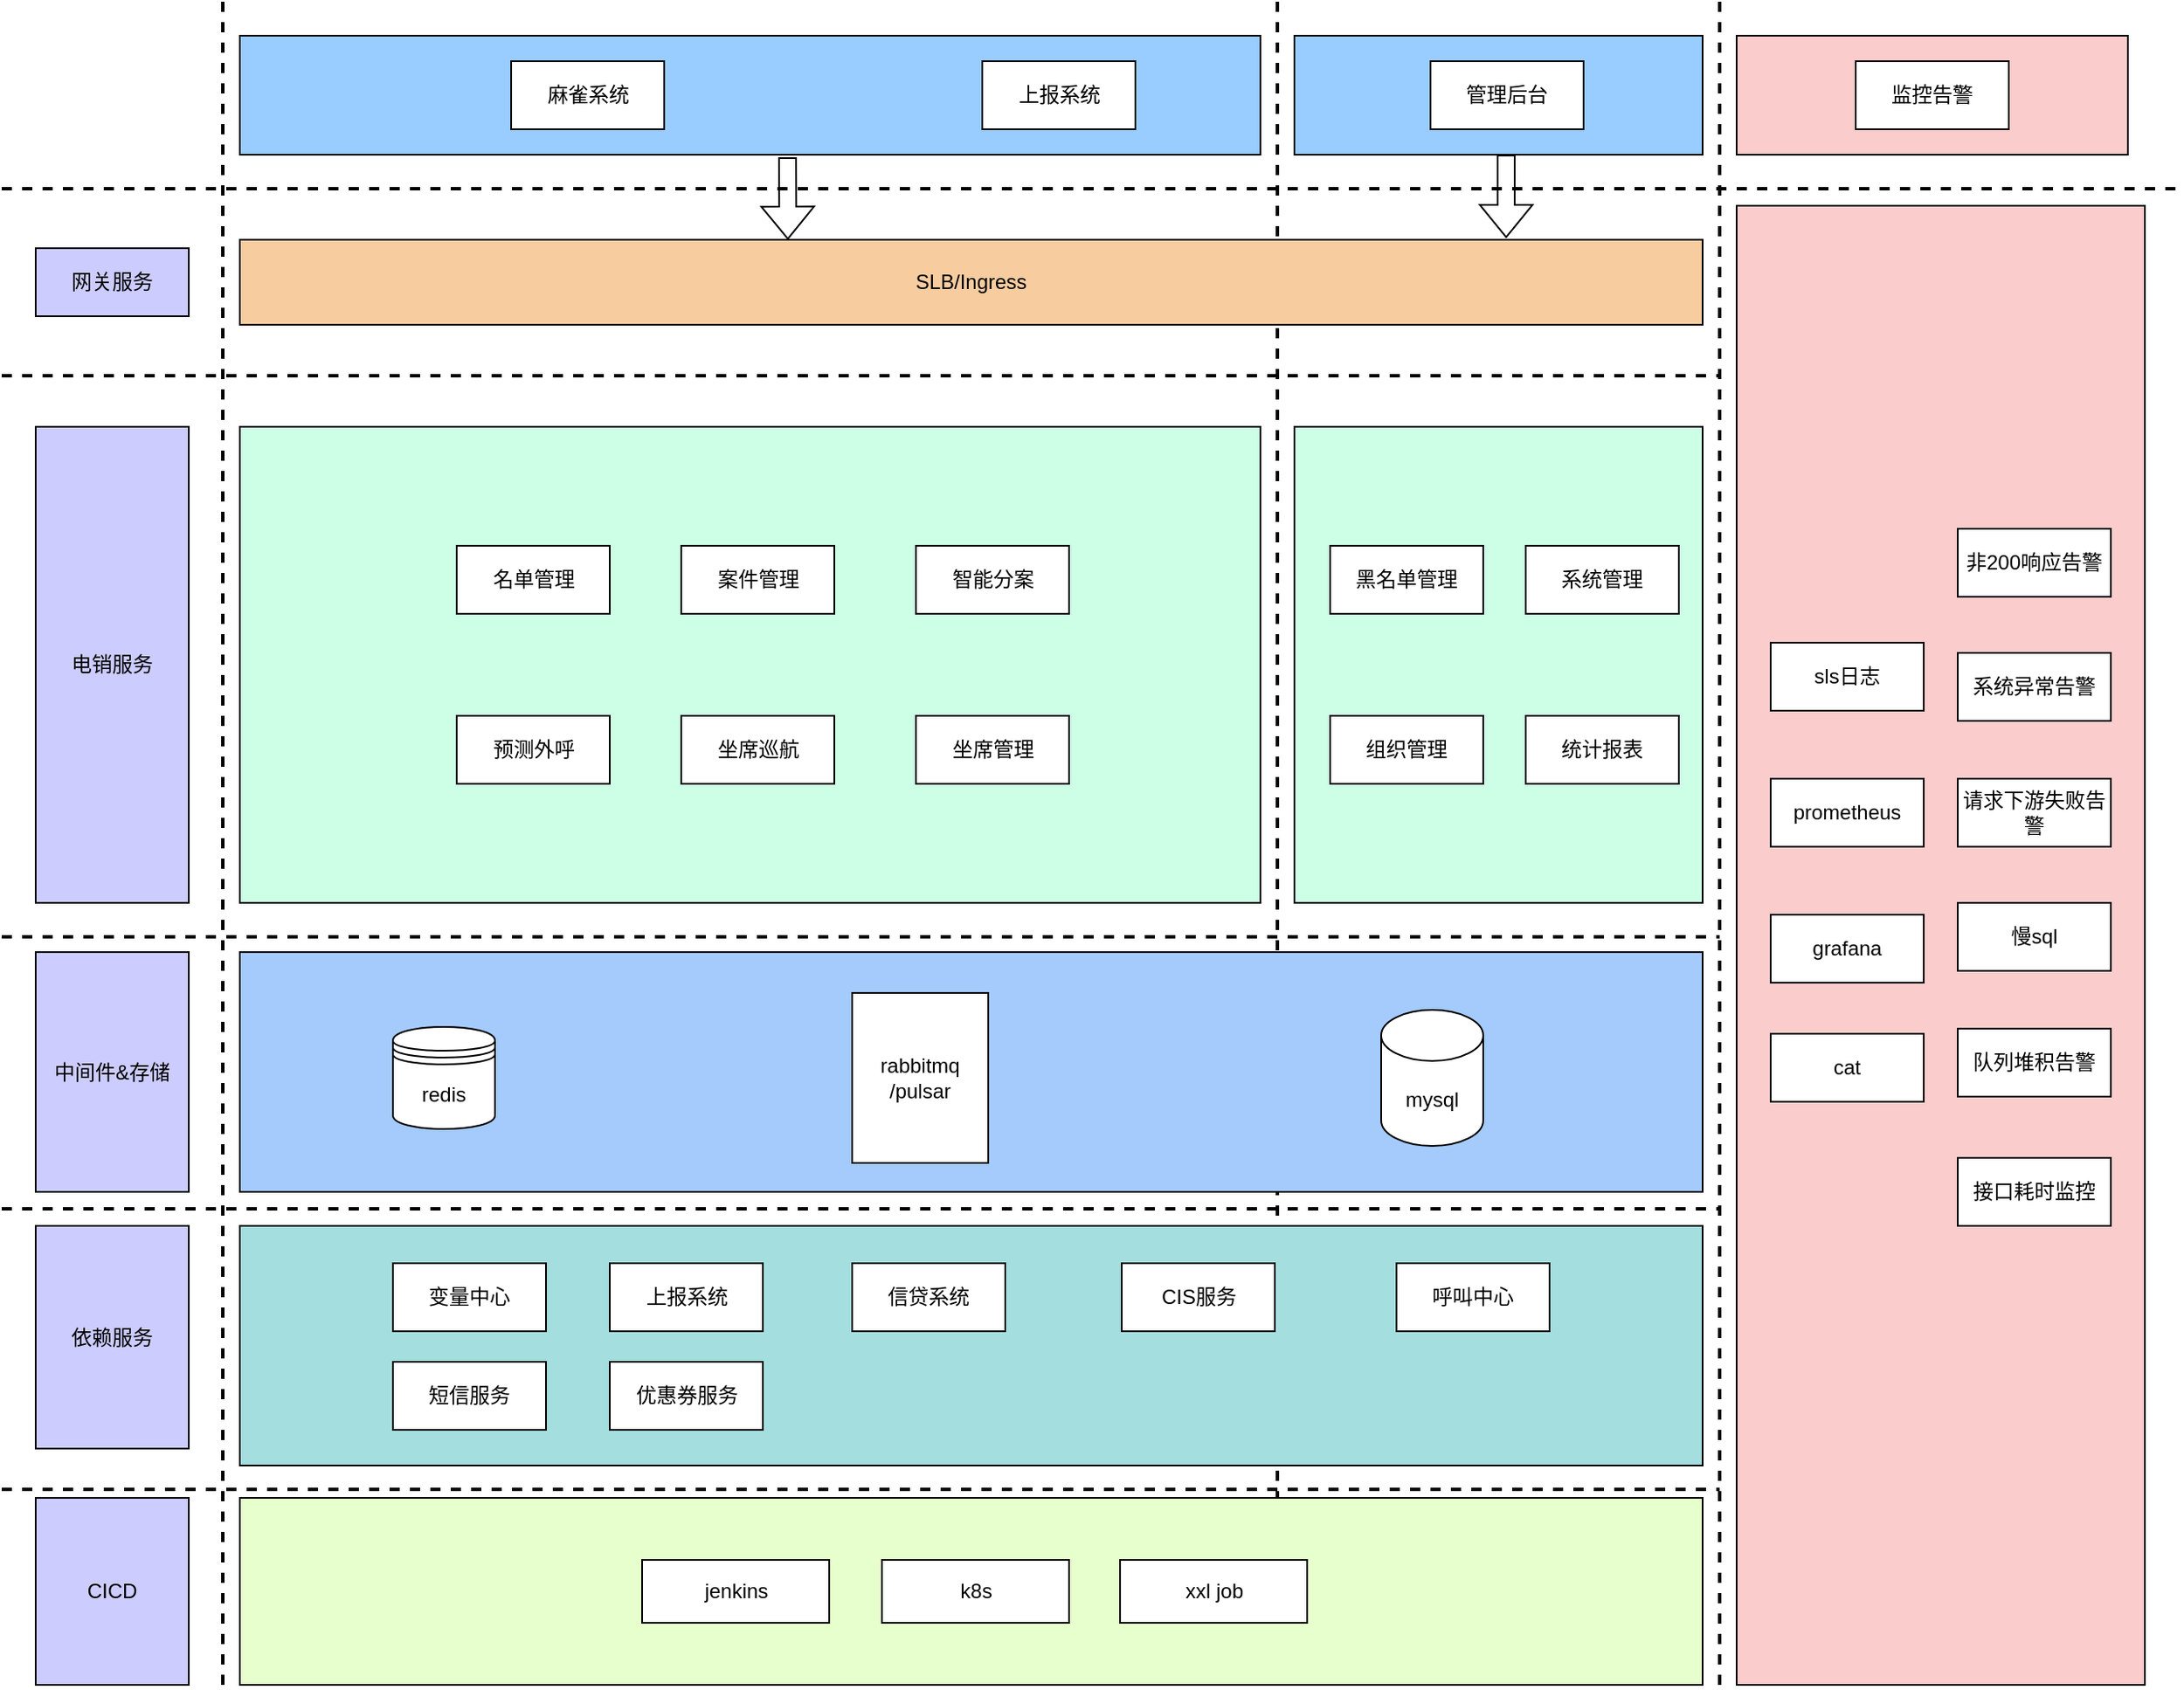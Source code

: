 <mxfile version="21.6.5" type="github">
  <diagram id="C5RBs43oDa-KdzZeNtuy" name="Page-1">
    <mxGraphModel dx="2645" dy="1068" grid="1" gridSize="10" guides="1" tooltips="1" connect="1" arrows="1" fold="1" page="1" pageScale="1" pageWidth="827" pageHeight="1169" math="0" shadow="0">
      <root>
        <mxCell id="WIyWlLk6GJQsqaUBKTNV-0" />
        <mxCell id="WIyWlLk6GJQsqaUBKTNV-1" parent="WIyWlLk6GJQsqaUBKTNV-0" />
        <mxCell id="5eVZPDMPn15s1h4FUccy-0" value="" style="endArrow=none;dashed=1;html=1;rounded=0;strokeWidth=2;" edge="1" parent="WIyWlLk6GJQsqaUBKTNV-1">
          <mxGeometry width="50" height="50" relative="1" as="geometry">
            <mxPoint x="-290" y="880" as="sourcePoint" />
            <mxPoint x="720" y="880" as="targetPoint" />
          </mxGeometry>
        </mxCell>
        <mxCell id="5eVZPDMPn15s1h4FUccy-1" value="" style="rounded=0;whiteSpace=wrap;html=1;fillColor=#99CCFF;" vertex="1" parent="WIyWlLk6GJQsqaUBKTNV-1">
          <mxGeometry x="-150" y="350" width="600" height="70" as="geometry" />
        </mxCell>
        <mxCell id="5eVZPDMPn15s1h4FUccy-2" value="麻雀系统" style="rounded=0;whiteSpace=wrap;html=1;" vertex="1" parent="WIyWlLk6GJQsqaUBKTNV-1">
          <mxGeometry x="9.5" y="365" width="90" height="40" as="geometry" />
        </mxCell>
        <mxCell id="5eVZPDMPn15s1h4FUccy-3" value="上报系统" style="rounded=0;whiteSpace=wrap;html=1;" vertex="1" parent="WIyWlLk6GJQsqaUBKTNV-1">
          <mxGeometry x="286.5" y="365" width="90" height="40" as="geometry" />
        </mxCell>
        <mxCell id="5eVZPDMPn15s1h4FUccy-6" value="" style="endArrow=none;dashed=1;html=1;rounded=0;strokeWidth=2;" edge="1" parent="WIyWlLk6GJQsqaUBKTNV-1">
          <mxGeometry width="50" height="50" relative="1" as="geometry">
            <mxPoint x="-290" y="440" as="sourcePoint" />
            <mxPoint x="990" y="440" as="targetPoint" />
          </mxGeometry>
        </mxCell>
        <mxCell id="5eVZPDMPn15s1h4FUccy-7" value="" style="endArrow=none;dashed=1;html=1;rounded=0;strokeWidth=2;" edge="1" parent="WIyWlLk6GJQsqaUBKTNV-1">
          <mxGeometry width="50" height="50" relative="1" as="geometry">
            <mxPoint x="460" y="330" as="sourcePoint" />
            <mxPoint x="460" y="1320" as="targetPoint" />
          </mxGeometry>
        </mxCell>
        <mxCell id="5eVZPDMPn15s1h4FUccy-8" value="" style="rounded=0;whiteSpace=wrap;html=1;fillColor=#99CCFF;" vertex="1" parent="WIyWlLk6GJQsqaUBKTNV-1">
          <mxGeometry x="470" y="350" width="240" height="70" as="geometry" />
        </mxCell>
        <mxCell id="5eVZPDMPn15s1h4FUccy-9" value="管理后台" style="rounded=0;whiteSpace=wrap;html=1;" vertex="1" parent="WIyWlLk6GJQsqaUBKTNV-1">
          <mxGeometry x="550" y="365" width="90" height="40" as="geometry" />
        </mxCell>
        <mxCell id="5eVZPDMPn15s1h4FUccy-10" value="" style="endArrow=none;dashed=1;html=1;rounded=0;strokeWidth=2;" edge="1" parent="WIyWlLk6GJQsqaUBKTNV-1">
          <mxGeometry width="50" height="50" relative="1" as="geometry">
            <mxPoint x="-160" y="330" as="sourcePoint" />
            <mxPoint x="-160" y="1320" as="targetPoint" />
          </mxGeometry>
        </mxCell>
        <mxCell id="5eVZPDMPn15s1h4FUccy-11" value="网关服务" style="rounded=0;whiteSpace=wrap;html=1;fillColor=#CCCCFF;" vertex="1" parent="WIyWlLk6GJQsqaUBKTNV-1">
          <mxGeometry x="-270" y="475" width="90" height="40" as="geometry" />
        </mxCell>
        <mxCell id="5eVZPDMPn15s1h4FUccy-12" value="SLB/Ingress" style="rounded=0;whiteSpace=wrap;html=1;fillColor=#F7CDA0;" vertex="1" parent="WIyWlLk6GJQsqaUBKTNV-1">
          <mxGeometry x="-150" y="470" width="860" height="50" as="geometry" />
        </mxCell>
        <mxCell id="5eVZPDMPn15s1h4FUccy-13" value="" style="endArrow=none;dashed=1;html=1;rounded=0;strokeWidth=2;" edge="1" parent="WIyWlLk6GJQsqaUBKTNV-1">
          <mxGeometry width="50" height="50" relative="1" as="geometry">
            <mxPoint x="-290" y="550" as="sourcePoint" />
            <mxPoint x="720" y="550" as="targetPoint" />
          </mxGeometry>
        </mxCell>
        <mxCell id="5eVZPDMPn15s1h4FUccy-15" value="电销服务" style="rounded=0;whiteSpace=wrap;html=1;fillColor=#CCCCFF;" vertex="1" parent="WIyWlLk6GJQsqaUBKTNV-1">
          <mxGeometry x="-270" y="580" width="90" height="280" as="geometry" />
        </mxCell>
        <mxCell id="5eVZPDMPn15s1h4FUccy-16" value="" style="rounded=0;whiteSpace=wrap;html=1;fillColor=#FBCCCC;" vertex="1" parent="WIyWlLk6GJQsqaUBKTNV-1">
          <mxGeometry x="730" y="350" width="230" height="70" as="geometry" />
        </mxCell>
        <mxCell id="5eVZPDMPn15s1h4FUccy-17" value="监控告警" style="rounded=0;whiteSpace=wrap;html=1;" vertex="1" parent="WIyWlLk6GJQsqaUBKTNV-1">
          <mxGeometry x="800" y="365" width="90" height="40" as="geometry" />
        </mxCell>
        <mxCell id="5eVZPDMPn15s1h4FUccy-18" value="" style="endArrow=none;dashed=1;html=1;rounded=0;strokeWidth=2;" edge="1" parent="WIyWlLk6GJQsqaUBKTNV-1">
          <mxGeometry width="50" height="50" relative="1" as="geometry">
            <mxPoint x="720" y="330" as="sourcePoint" />
            <mxPoint x="720" y="1320" as="targetPoint" />
          </mxGeometry>
        </mxCell>
        <mxCell id="5eVZPDMPn15s1h4FUccy-19" value="" style="rounded=0;whiteSpace=wrap;html=1;fillColor=#CCFFE6;" vertex="1" parent="WIyWlLk6GJQsqaUBKTNV-1">
          <mxGeometry x="-150" y="580" width="600" height="280" as="geometry" />
        </mxCell>
        <mxCell id="5eVZPDMPn15s1h4FUccy-20" value="" style="rounded=0;whiteSpace=wrap;html=1;fillColor=#CCFFE6;" vertex="1" parent="WIyWlLk6GJQsqaUBKTNV-1">
          <mxGeometry x="470" y="580" width="240" height="280" as="geometry" />
        </mxCell>
        <mxCell id="5eVZPDMPn15s1h4FUccy-21" value="" style="rounded=0;whiteSpace=wrap;html=1;fillColor=#FBCCCC;" vertex="1" parent="WIyWlLk6GJQsqaUBKTNV-1">
          <mxGeometry x="730" y="450" width="240" height="870" as="geometry" />
        </mxCell>
        <mxCell id="5eVZPDMPn15s1h4FUccy-22" value="黑名单管理" style="rounded=0;whiteSpace=wrap;html=1;" vertex="1" parent="WIyWlLk6GJQsqaUBKTNV-1">
          <mxGeometry x="491" y="650" width="90" height="40" as="geometry" />
        </mxCell>
        <mxCell id="5eVZPDMPn15s1h4FUccy-23" value="系统管理" style="rounded=0;whiteSpace=wrap;html=1;" vertex="1" parent="WIyWlLk6GJQsqaUBKTNV-1">
          <mxGeometry x="606" y="650" width="90" height="40" as="geometry" />
        </mxCell>
        <mxCell id="5eVZPDMPn15s1h4FUccy-24" value="组织管理" style="rounded=0;whiteSpace=wrap;html=1;" vertex="1" parent="WIyWlLk6GJQsqaUBKTNV-1">
          <mxGeometry x="491" y="750" width="90" height="40" as="geometry" />
        </mxCell>
        <mxCell id="5eVZPDMPn15s1h4FUccy-25" value="统计报表" style="rounded=0;whiteSpace=wrap;html=1;" vertex="1" parent="WIyWlLk6GJQsqaUBKTNV-1">
          <mxGeometry x="606" y="750" width="90" height="40" as="geometry" />
        </mxCell>
        <mxCell id="5eVZPDMPn15s1h4FUccy-26" value="名单管理" style="rounded=0;whiteSpace=wrap;html=1;" vertex="1" parent="WIyWlLk6GJQsqaUBKTNV-1">
          <mxGeometry x="-22.5" y="650" width="90" height="40" as="geometry" />
        </mxCell>
        <mxCell id="5eVZPDMPn15s1h4FUccy-27" value="案件管理" style="rounded=0;whiteSpace=wrap;html=1;" vertex="1" parent="WIyWlLk6GJQsqaUBKTNV-1">
          <mxGeometry x="109.5" y="650" width="90" height="40" as="geometry" />
        </mxCell>
        <mxCell id="5eVZPDMPn15s1h4FUccy-28" value="智能分案" style="rounded=0;whiteSpace=wrap;html=1;" vertex="1" parent="WIyWlLk6GJQsqaUBKTNV-1">
          <mxGeometry x="247.5" y="650" width="90" height="40" as="geometry" />
        </mxCell>
        <mxCell id="5eVZPDMPn15s1h4FUccy-29" value="预测外呼" style="rounded=0;whiteSpace=wrap;html=1;" vertex="1" parent="WIyWlLk6GJQsqaUBKTNV-1">
          <mxGeometry x="-22.5" y="750" width="90" height="40" as="geometry" />
        </mxCell>
        <mxCell id="5eVZPDMPn15s1h4FUccy-30" value="坐席巡航" style="rounded=0;whiteSpace=wrap;html=1;" vertex="1" parent="WIyWlLk6GJQsqaUBKTNV-1">
          <mxGeometry x="109.5" y="750" width="90" height="40" as="geometry" />
        </mxCell>
        <mxCell id="5eVZPDMPn15s1h4FUccy-31" value="sls日志" style="rounded=0;whiteSpace=wrap;html=1;" vertex="1" parent="WIyWlLk6GJQsqaUBKTNV-1">
          <mxGeometry x="750" y="707" width="90" height="40" as="geometry" />
        </mxCell>
        <mxCell id="5eVZPDMPn15s1h4FUccy-32" value="非200响应告警" style="rounded=0;whiteSpace=wrap;html=1;" vertex="1" parent="WIyWlLk6GJQsqaUBKTNV-1">
          <mxGeometry x="860" y="640" width="90" height="40" as="geometry" />
        </mxCell>
        <mxCell id="5eVZPDMPn15s1h4FUccy-33" value="请求下游失败告警" style="rounded=0;whiteSpace=wrap;html=1;" vertex="1" parent="WIyWlLk6GJQsqaUBKTNV-1">
          <mxGeometry x="860" y="787" width="90" height="40" as="geometry" />
        </mxCell>
        <mxCell id="5eVZPDMPn15s1h4FUccy-34" value="prometheus" style="rounded=0;whiteSpace=wrap;html=1;" vertex="1" parent="WIyWlLk6GJQsqaUBKTNV-1">
          <mxGeometry x="750" y="787" width="90" height="40" as="geometry" />
        </mxCell>
        <mxCell id="5eVZPDMPn15s1h4FUccy-35" value="grafana" style="rounded=0;whiteSpace=wrap;html=1;" vertex="1" parent="WIyWlLk6GJQsqaUBKTNV-1">
          <mxGeometry x="750" y="867" width="90" height="40" as="geometry" />
        </mxCell>
        <mxCell id="5eVZPDMPn15s1h4FUccy-36" value="cat" style="rounded=0;whiteSpace=wrap;html=1;" vertex="1" parent="WIyWlLk6GJQsqaUBKTNV-1">
          <mxGeometry x="750" y="937" width="90" height="40" as="geometry" />
        </mxCell>
        <mxCell id="5eVZPDMPn15s1h4FUccy-39" value="慢sql" style="rounded=0;whiteSpace=wrap;html=1;" vertex="1" parent="WIyWlLk6GJQsqaUBKTNV-1">
          <mxGeometry x="860" y="860" width="90" height="40" as="geometry" />
        </mxCell>
        <mxCell id="5eVZPDMPn15s1h4FUccy-40" value="队列堆积告警" style="rounded=0;whiteSpace=wrap;html=1;" vertex="1" parent="WIyWlLk6GJQsqaUBKTNV-1">
          <mxGeometry x="860" y="934" width="90" height="40" as="geometry" />
        </mxCell>
        <mxCell id="5eVZPDMPn15s1h4FUccy-41" value="中间件&amp;amp;存储" style="rounded=0;whiteSpace=wrap;html=1;fillColor=#CCCCFF;" vertex="1" parent="WIyWlLk6GJQsqaUBKTNV-1">
          <mxGeometry x="-270" y="889" width="90" height="141" as="geometry" />
        </mxCell>
        <mxCell id="5eVZPDMPn15s1h4FUccy-42" value="" style="endArrow=none;dashed=1;html=1;rounded=0;strokeWidth=2;" edge="1" parent="WIyWlLk6GJQsqaUBKTNV-1">
          <mxGeometry width="50" height="50" relative="1" as="geometry">
            <mxPoint x="-290" y="1040" as="sourcePoint" />
            <mxPoint x="720" y="1040" as="targetPoint" />
          </mxGeometry>
        </mxCell>
        <mxCell id="5eVZPDMPn15s1h4FUccy-43" value="" style="rounded=0;whiteSpace=wrap;html=1;fillColor=#A4CBFB;" vertex="1" parent="WIyWlLk6GJQsqaUBKTNV-1">
          <mxGeometry x="-150" y="889" width="860" height="141" as="geometry" />
        </mxCell>
        <mxCell id="5eVZPDMPn15s1h4FUccy-45" value="rabbitmq&lt;br&gt;/pulsar" style="rounded=0;whiteSpace=wrap;html=1;" vertex="1" parent="WIyWlLk6GJQsqaUBKTNV-1">
          <mxGeometry x="210" y="913" width="80" height="100" as="geometry" />
        </mxCell>
        <mxCell id="5eVZPDMPn15s1h4FUccy-46" value="依赖服务" style="rounded=0;whiteSpace=wrap;html=1;fillColor=#CCCCFF;" vertex="1" parent="WIyWlLk6GJQsqaUBKTNV-1">
          <mxGeometry x="-270" y="1050" width="90" height="131" as="geometry" />
        </mxCell>
        <mxCell id="5eVZPDMPn15s1h4FUccy-50" value="" style="rounded=0;whiteSpace=wrap;html=1;fillColor=#A5DEDF;" vertex="1" parent="WIyWlLk6GJQsqaUBKTNV-1">
          <mxGeometry x="-150" y="1050" width="860" height="141" as="geometry" />
        </mxCell>
        <mxCell id="5eVZPDMPn15s1h4FUccy-52" value="mysql" style="shape=cylinder3;whiteSpace=wrap;html=1;boundedLbl=1;backgroundOutline=1;size=15;" vertex="1" parent="WIyWlLk6GJQsqaUBKTNV-1">
          <mxGeometry x="521" y="923" width="60" height="80" as="geometry" />
        </mxCell>
        <mxCell id="5eVZPDMPn15s1h4FUccy-54" value="" style="endArrow=none;dashed=1;html=1;rounded=0;strokeWidth=2;" edge="1" parent="WIyWlLk6GJQsqaUBKTNV-1">
          <mxGeometry width="50" height="50" relative="1" as="geometry">
            <mxPoint x="-290" y="1205" as="sourcePoint" />
            <mxPoint x="720" y="1205" as="targetPoint" />
          </mxGeometry>
        </mxCell>
        <mxCell id="5eVZPDMPn15s1h4FUccy-55" value="CICD" style="rounded=0;whiteSpace=wrap;html=1;fillColor=#CCCCFF;" vertex="1" parent="WIyWlLk6GJQsqaUBKTNV-1">
          <mxGeometry x="-270" y="1210" width="90" height="110" as="geometry" />
        </mxCell>
        <mxCell id="5eVZPDMPn15s1h4FUccy-56" value="" style="rounded=0;whiteSpace=wrap;html=1;fillColor=#E6FFCC;" vertex="1" parent="WIyWlLk6GJQsqaUBKTNV-1">
          <mxGeometry x="-150" y="1210" width="860" height="110" as="geometry" />
        </mxCell>
        <mxCell id="5eVZPDMPn15s1h4FUccy-57" value="jenkins" style="rounded=0;whiteSpace=wrap;html=1;" vertex="1" parent="WIyWlLk6GJQsqaUBKTNV-1">
          <mxGeometry x="86.5" y="1246.5" width="110" height="37" as="geometry" />
        </mxCell>
        <mxCell id="5eVZPDMPn15s1h4FUccy-58" value="k8s" style="rounded=0;whiteSpace=wrap;html=1;" vertex="1" parent="WIyWlLk6GJQsqaUBKTNV-1">
          <mxGeometry x="227.5" y="1246.5" width="110" height="37" as="geometry" />
        </mxCell>
        <mxCell id="5eVZPDMPn15s1h4FUccy-59" value="xxl job" style="rounded=0;whiteSpace=wrap;html=1;" vertex="1" parent="WIyWlLk6GJQsqaUBKTNV-1">
          <mxGeometry x="367.5" y="1246.5" width="110" height="37" as="geometry" />
        </mxCell>
        <mxCell id="5eVZPDMPn15s1h4FUccy-61" value="坐席管理" style="rounded=0;whiteSpace=wrap;html=1;" vertex="1" parent="WIyWlLk6GJQsqaUBKTNV-1">
          <mxGeometry x="247.5" y="750" width="90" height="40" as="geometry" />
        </mxCell>
        <mxCell id="5eVZPDMPn15s1h4FUccy-62" value="接口耗时监控" style="rounded=0;whiteSpace=wrap;html=1;" vertex="1" parent="WIyWlLk6GJQsqaUBKTNV-1">
          <mxGeometry x="860" y="1010" width="90" height="40" as="geometry" />
        </mxCell>
        <mxCell id="5eVZPDMPn15s1h4FUccy-63" value="系统异常告警" style="rounded=0;whiteSpace=wrap;html=1;" vertex="1" parent="WIyWlLk6GJQsqaUBKTNV-1">
          <mxGeometry x="860" y="713" width="90" height="40" as="geometry" />
        </mxCell>
        <mxCell id="5eVZPDMPn15s1h4FUccy-64" value="" style="shape=flexArrow;endArrow=classic;html=1;rounded=0;exitX=0.333;exitY=1.021;exitDx=0;exitDy=0;exitPerimeter=0;" edge="1" parent="WIyWlLk6GJQsqaUBKTNV-1">
          <mxGeometry width="50" height="50" relative="1" as="geometry">
            <mxPoint x="172.0" y="421.47" as="sourcePoint" />
            <mxPoint x="172.2" y="470" as="targetPoint" />
          </mxGeometry>
        </mxCell>
        <mxCell id="5eVZPDMPn15s1h4FUccy-65" value="" style="shape=flexArrow;endArrow=classic;html=1;rounded=0;exitX=0.333;exitY=1.021;exitDx=0;exitDy=0;exitPerimeter=0;" edge="1" parent="WIyWlLk6GJQsqaUBKTNV-1">
          <mxGeometry width="50" height="50" relative="1" as="geometry">
            <mxPoint x="594.5" y="420" as="sourcePoint" />
            <mxPoint x="594.5" y="469" as="targetPoint" />
          </mxGeometry>
        </mxCell>
        <mxCell id="5eVZPDMPn15s1h4FUccy-67" value="redis" style="shape=datastore;whiteSpace=wrap;html=1;" vertex="1" parent="WIyWlLk6GJQsqaUBKTNV-1">
          <mxGeometry x="-60" y="933" width="60" height="60" as="geometry" />
        </mxCell>
        <mxCell id="5eVZPDMPn15s1h4FUccy-68" value="变量中心" style="rounded=0;whiteSpace=wrap;html=1;" vertex="1" parent="WIyWlLk6GJQsqaUBKTNV-1">
          <mxGeometry x="-60" y="1072" width="90" height="40" as="geometry" />
        </mxCell>
        <mxCell id="5eVZPDMPn15s1h4FUccy-69" value="上报系统" style="rounded=0;whiteSpace=wrap;html=1;" vertex="1" parent="WIyWlLk6GJQsqaUBKTNV-1">
          <mxGeometry x="67.5" y="1072" width="90" height="40" as="geometry" />
        </mxCell>
        <mxCell id="5eVZPDMPn15s1h4FUccy-70" value="信贷系统" style="rounded=0;whiteSpace=wrap;html=1;" vertex="1" parent="WIyWlLk6GJQsqaUBKTNV-1">
          <mxGeometry x="210" y="1072" width="90" height="40" as="geometry" />
        </mxCell>
        <mxCell id="5eVZPDMPn15s1h4FUccy-71" value="CIS服务" style="rounded=0;whiteSpace=wrap;html=1;" vertex="1" parent="WIyWlLk6GJQsqaUBKTNV-1">
          <mxGeometry x="368.5" y="1072" width="90" height="40" as="geometry" />
        </mxCell>
        <mxCell id="5eVZPDMPn15s1h4FUccy-72" value="呼叫中心" style="rounded=0;whiteSpace=wrap;html=1;" vertex="1" parent="WIyWlLk6GJQsqaUBKTNV-1">
          <mxGeometry x="530" y="1072" width="90" height="40" as="geometry" />
        </mxCell>
        <mxCell id="5eVZPDMPn15s1h4FUccy-73" value="短信服务" style="rounded=0;whiteSpace=wrap;html=1;" vertex="1" parent="WIyWlLk6GJQsqaUBKTNV-1">
          <mxGeometry x="-60" y="1130" width="90" height="40" as="geometry" />
        </mxCell>
        <mxCell id="5eVZPDMPn15s1h4FUccy-74" value="优惠券服务" style="rounded=0;whiteSpace=wrap;html=1;" vertex="1" parent="WIyWlLk6GJQsqaUBKTNV-1">
          <mxGeometry x="67.5" y="1130" width="90" height="40" as="geometry" />
        </mxCell>
      </root>
    </mxGraphModel>
  </diagram>
</mxfile>
